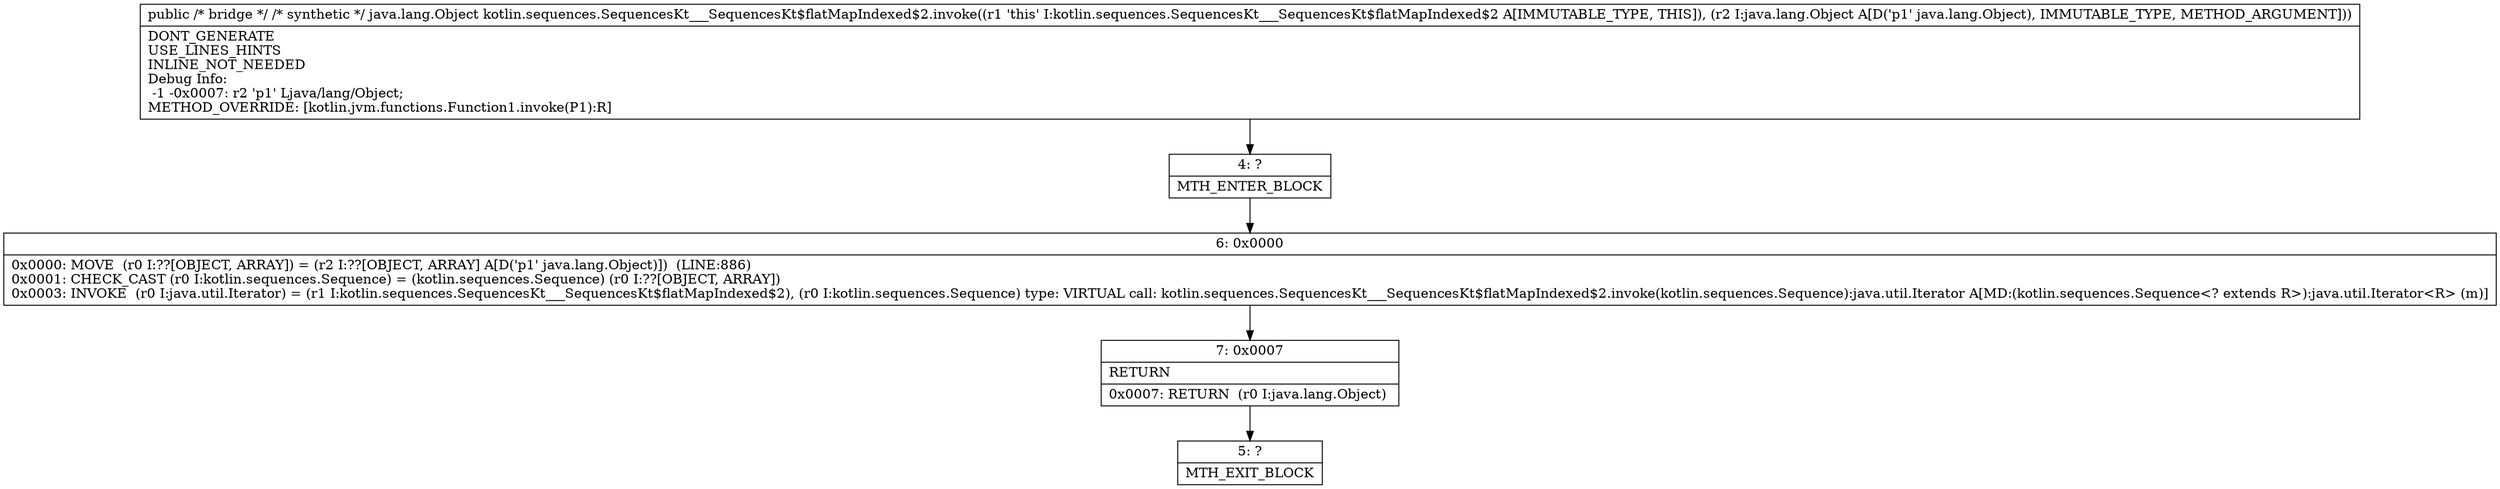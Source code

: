 digraph "CFG forkotlin.sequences.SequencesKt___SequencesKt$flatMapIndexed$2.invoke(Ljava\/lang\/Object;)Ljava\/lang\/Object;" {
Node_4 [shape=record,label="{4\:\ ?|MTH_ENTER_BLOCK\l}"];
Node_6 [shape=record,label="{6\:\ 0x0000|0x0000: MOVE  (r0 I:??[OBJECT, ARRAY]) = (r2 I:??[OBJECT, ARRAY] A[D('p1' java.lang.Object)])  (LINE:886)\l0x0001: CHECK_CAST (r0 I:kotlin.sequences.Sequence) = (kotlin.sequences.Sequence) (r0 I:??[OBJECT, ARRAY]) \l0x0003: INVOKE  (r0 I:java.util.Iterator) = (r1 I:kotlin.sequences.SequencesKt___SequencesKt$flatMapIndexed$2), (r0 I:kotlin.sequences.Sequence) type: VIRTUAL call: kotlin.sequences.SequencesKt___SequencesKt$flatMapIndexed$2.invoke(kotlin.sequences.Sequence):java.util.Iterator A[MD:(kotlin.sequences.Sequence\<? extends R\>):java.util.Iterator\<R\> (m)]\l}"];
Node_7 [shape=record,label="{7\:\ 0x0007|RETURN\l|0x0007: RETURN  (r0 I:java.lang.Object) \l}"];
Node_5 [shape=record,label="{5\:\ ?|MTH_EXIT_BLOCK\l}"];
MethodNode[shape=record,label="{public \/* bridge *\/ \/* synthetic *\/ java.lang.Object kotlin.sequences.SequencesKt___SequencesKt$flatMapIndexed$2.invoke((r1 'this' I:kotlin.sequences.SequencesKt___SequencesKt$flatMapIndexed$2 A[IMMUTABLE_TYPE, THIS]), (r2 I:java.lang.Object A[D('p1' java.lang.Object), IMMUTABLE_TYPE, METHOD_ARGUMENT]))  | DONT_GENERATE\lUSE_LINES_HINTS\lINLINE_NOT_NEEDED\lDebug Info:\l  \-1 \-0x0007: r2 'p1' Ljava\/lang\/Object;\lMETHOD_OVERRIDE: [kotlin.jvm.functions.Function1.invoke(P1):R]\l}"];
MethodNode -> Node_4;Node_4 -> Node_6;
Node_6 -> Node_7;
Node_7 -> Node_5;
}

